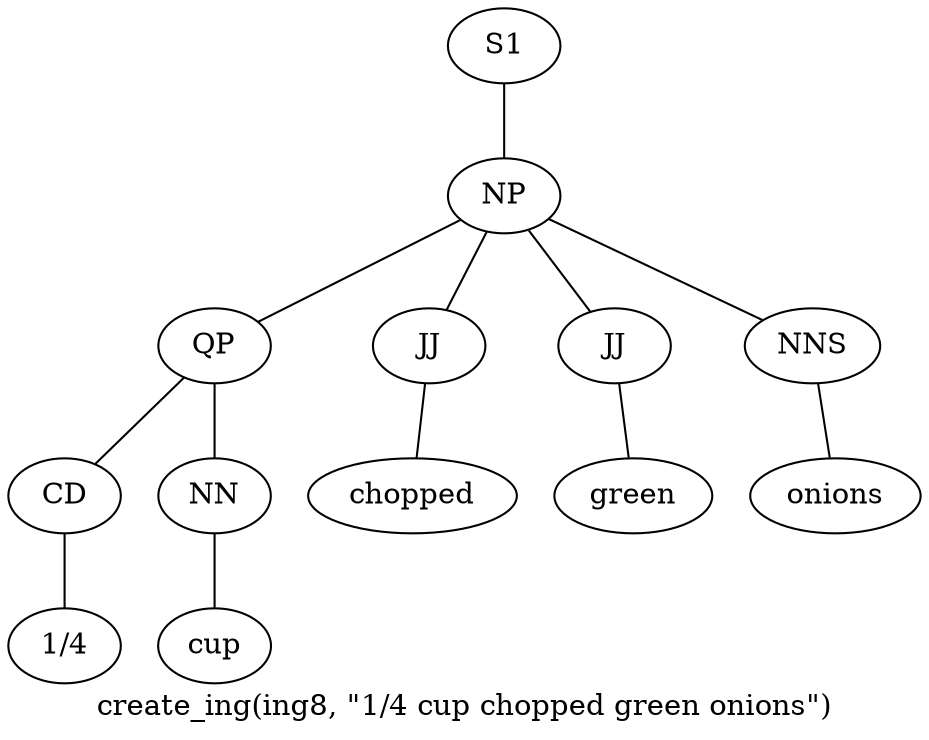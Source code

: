 graph SyntaxGraph {
	label = "create_ing(ing8, \"1/4 cup chopped green onions\")";
	Node0 [label="S1"];
	Node1 [label="NP"];
	Node2 [label="QP"];
	Node3 [label="CD"];
	Node4 [label="1/4"];
	Node5 [label="NN"];
	Node6 [label="cup"];
	Node7 [label="JJ"];
	Node8 [label="chopped"];
	Node9 [label="JJ"];
	Node10 [label="green"];
	Node11 [label="NNS"];
	Node12 [label="onions"];

	Node0 -- Node1;
	Node1 -- Node2;
	Node1 -- Node7;
	Node1 -- Node9;
	Node1 -- Node11;
	Node2 -- Node3;
	Node2 -- Node5;
	Node3 -- Node4;
	Node5 -- Node6;
	Node7 -- Node8;
	Node9 -- Node10;
	Node11 -- Node12;
}